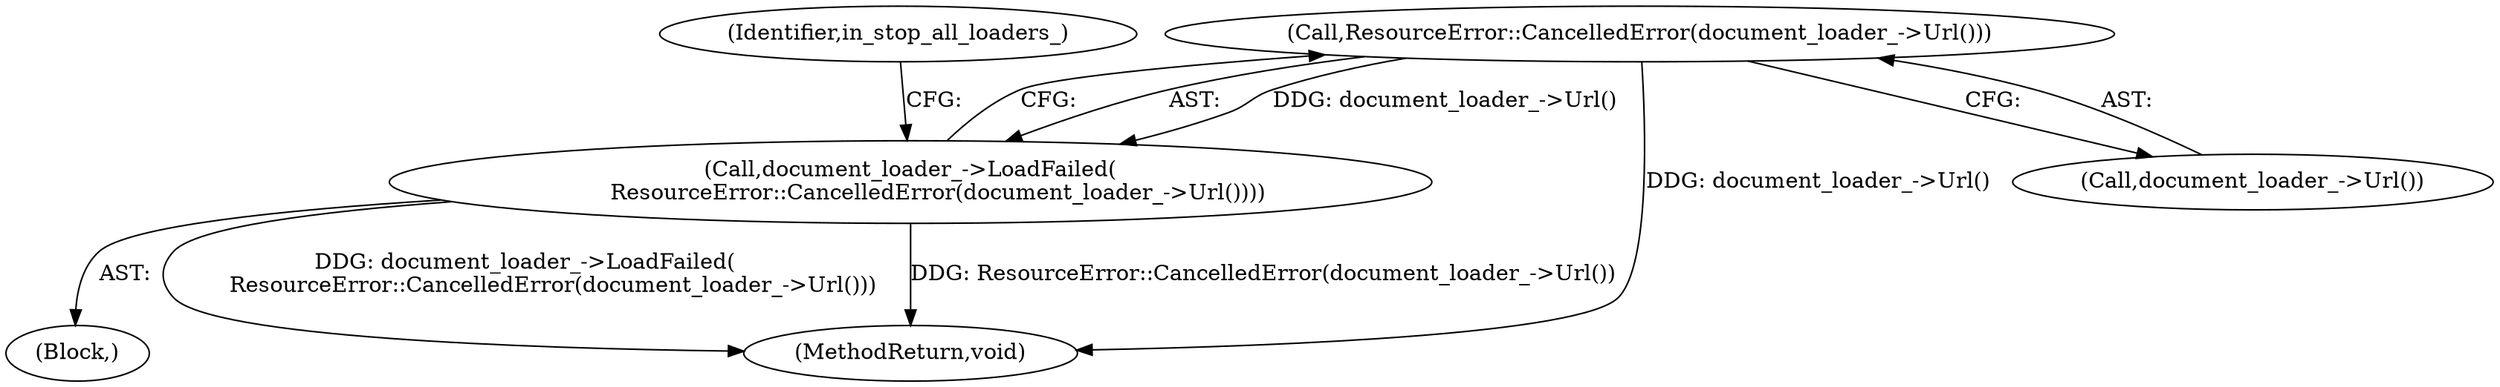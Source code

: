 digraph "1_Chrome_fd506b0ac6c7846ae45b5034044fe85c28ee68ac_0@del" {
"1000143" [label="(Call,ResourceError::CancelledError(document_loader_->Url()))"];
"1000142" [label="(Call,document_loader_->LoadFailed(\n        ResourceError::CancelledError(document_loader_->Url())))"];
"1000141" [label="(Block,)"];
"1000143" [label="(Call,ResourceError::CancelledError(document_loader_->Url()))"];
"1000149" [label="(MethodReturn,void)"];
"1000142" [label="(Call,document_loader_->LoadFailed(\n        ResourceError::CancelledError(document_loader_->Url())))"];
"1000146" [label="(Identifier,in_stop_all_loaders_)"];
"1000144" [label="(Call,document_loader_->Url())"];
"1000143" -> "1000142"  [label="AST: "];
"1000143" -> "1000144"  [label="CFG: "];
"1000144" -> "1000143"  [label="AST: "];
"1000142" -> "1000143"  [label="CFG: "];
"1000143" -> "1000149"  [label="DDG: document_loader_->Url()"];
"1000143" -> "1000142"  [label="DDG: document_loader_->Url()"];
"1000142" -> "1000141"  [label="AST: "];
"1000146" -> "1000142"  [label="CFG: "];
"1000142" -> "1000149"  [label="DDG: document_loader_->LoadFailed(\n        ResourceError::CancelledError(document_loader_->Url()))"];
"1000142" -> "1000149"  [label="DDG: ResourceError::CancelledError(document_loader_->Url())"];
}
